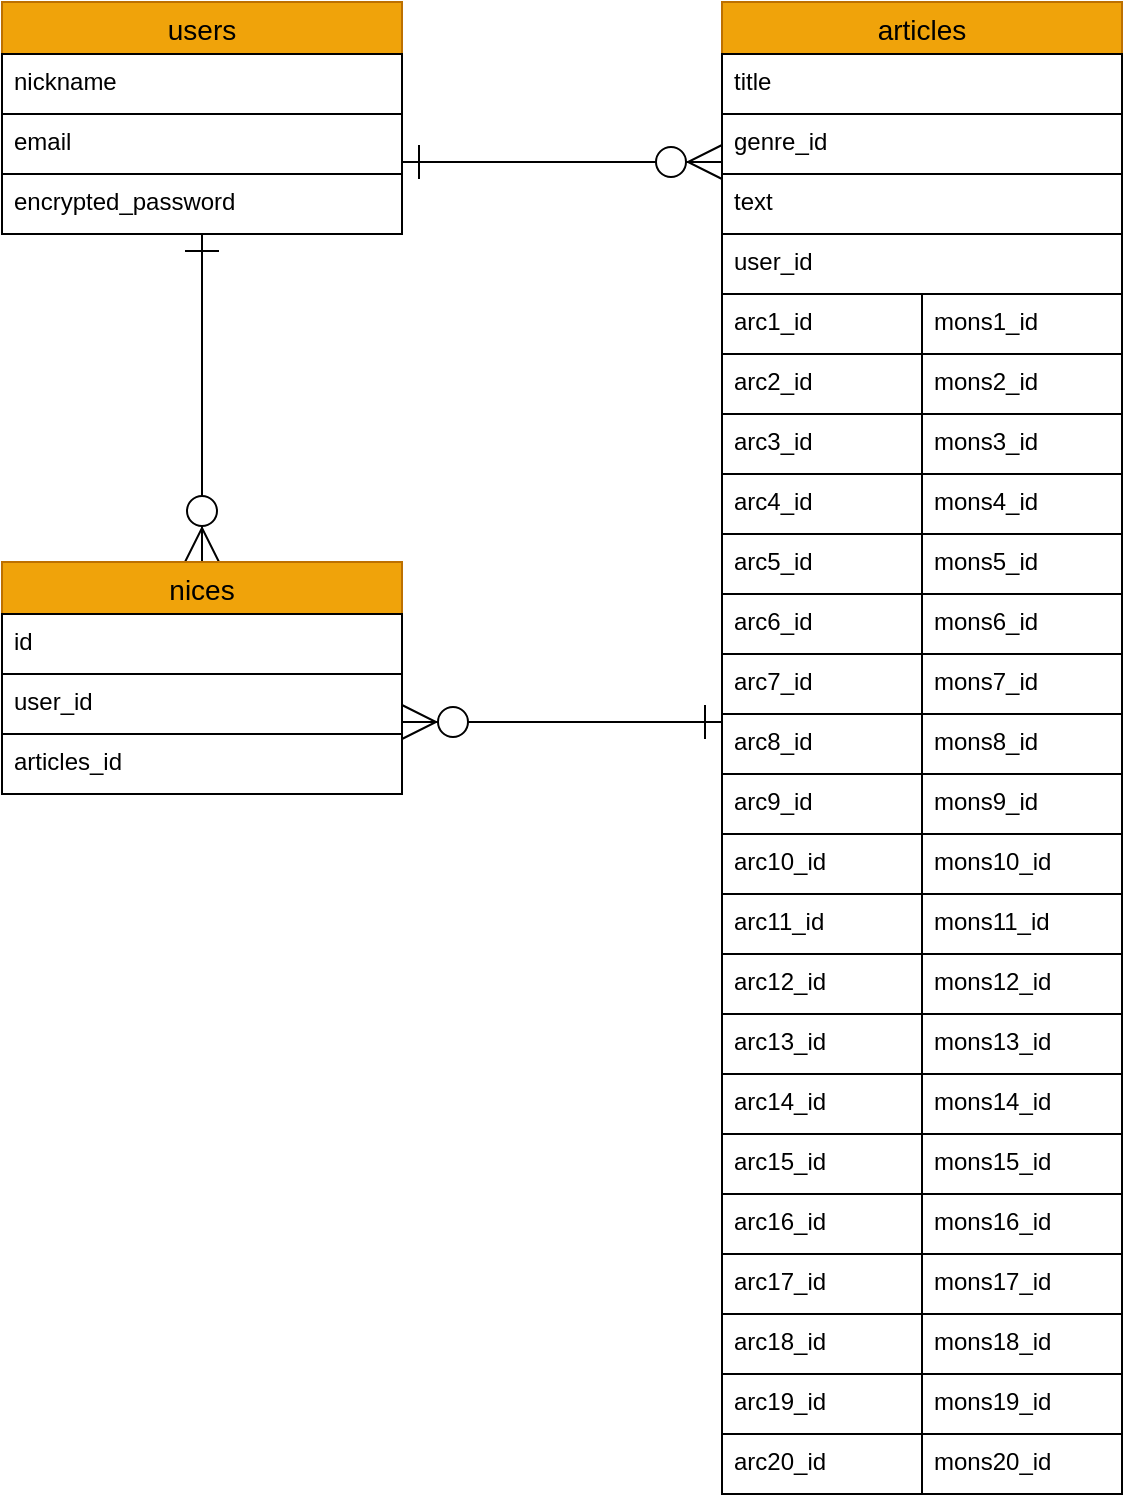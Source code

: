 <mxfile>
    <diagram id="FhUmpJHps8JGgpjM5Ddk" name="ページ1">
        <mxGraphModel dx="680" dy="552" grid="0" gridSize="10" guides="1" tooltips="1" connect="0" arrows="0" fold="1" page="1" pageScale="1" pageWidth="827" pageHeight="1169" background="#ffffff" math="0" shadow="0">
            <root>
                <mxCell id="0"/>
                <mxCell id="1" parent="0"/>
                <mxCell id="2" value="users" style="swimlane;fontStyle=0;childLayout=stackLayout;horizontal=1;startSize=26;horizontalStack=0;resizeParent=1;resizeParentMax=0;resizeLast=0;collapsible=1;marginBottom=0;align=center;fontSize=14;fontColor=#000000;strokeColor=#BD7000;fillColor=#f0a30a;" parent="1" vertex="1">
                    <mxGeometry x="40" y="40" width="200" height="116" as="geometry">
                        <mxRectangle x="40" y="80" width="50" height="26" as="alternateBounds"/>
                    </mxGeometry>
                </mxCell>
                <mxCell id="3" value="nickname" style="text;spacingLeft=4;spacingRight=4;overflow=hidden;rotatable=0;points=[[0,0.5],[1,0.5]];portConstraint=eastwest;fontSize=12;fontColor=#000000;strokeColor=#000000;" parent="2" vertex="1">
                    <mxGeometry y="26" width="200" height="30" as="geometry"/>
                </mxCell>
                <mxCell id="4" value="email" style="text;spacingLeft=4;spacingRight=4;overflow=hidden;rotatable=0;points=[[0,0.5],[1,0.5]];portConstraint=eastwest;fontSize=12;fontColor=#000000;strokeColor=#000000;" parent="2" vertex="1">
                    <mxGeometry y="56" width="200" height="30" as="geometry"/>
                </mxCell>
                <mxCell id="5" value="encrypted_password" style="text;spacingLeft=4;spacingRight=4;overflow=hidden;rotatable=0;points=[[0,0.5],[1,0.5]];portConstraint=eastwest;fontSize=12;fontColor=#000000;strokeColor=#000000;" parent="2" vertex="1">
                    <mxGeometry y="86" width="200" height="30" as="geometry"/>
                </mxCell>
                <mxCell id="11" value="articles" style="swimlane;fontStyle=0;childLayout=stackLayout;horizontal=1;startSize=26;horizontalStack=0;resizeParent=1;resizeParentMax=0;resizeLast=0;collapsible=1;marginBottom=0;align=center;fontSize=14;strokeColor=#BD7000;fillColor=#f0a30a;fontColor=#000000;" parent="1" vertex="1">
                    <mxGeometry x="400" y="40" width="200" height="146" as="geometry">
                        <mxRectangle x="40" y="80" width="50" height="26" as="alternateBounds"/>
                    </mxGeometry>
                </mxCell>
                <mxCell id="12" value="title" style="text;spacingLeft=4;spacingRight=4;overflow=hidden;rotatable=0;points=[[0,0.5],[1,0.5]];portConstraint=eastwest;fontSize=12;fontColor=#000000;strokeColor=#000000;" parent="11" vertex="1">
                    <mxGeometry y="26" width="200" height="30" as="geometry"/>
                </mxCell>
                <mxCell id="13" value="genre_id" style="text;spacingLeft=4;spacingRight=4;overflow=hidden;rotatable=0;points=[[0,0.5],[1,0.5]];portConstraint=eastwest;fontSize=12;fontColor=#000000;strokeColor=#000000;" parent="11" vertex="1">
                    <mxGeometry y="56" width="200" height="30" as="geometry"/>
                </mxCell>
                <mxCell id="14" value="text" style="text;spacingLeft=4;spacingRight=4;overflow=hidden;rotatable=0;points=[[0,0.5],[1,0.5]];portConstraint=eastwest;fontSize=12;fontColor=#000000;strokeColor=#000000;" parent="11" vertex="1">
                    <mxGeometry y="86" width="200" height="30" as="geometry"/>
                </mxCell>
                <mxCell id="18" value="user_id" style="text;spacingLeft=4;spacingRight=4;overflow=hidden;rotatable=0;points=[[0,0.5],[1,0.5]];portConstraint=eastwest;fontSize=12;fontColor=#000000;strokeColor=#000000;" parent="11" vertex="1">
                    <mxGeometry y="116" width="200" height="30" as="geometry"/>
                </mxCell>
                <mxCell id="30" style="edgeStyle=orthogonalEdgeStyle;rounded=0;orthogonalLoop=1;jettySize=auto;html=1;endArrow=ERzeroToMany;endFill=1;endSize=15;startArrow=ERone;startFill=0;startSize=15;fontColor=#000000;strokeColor=#000000;" parent="1" edge="1">
                    <mxGeometry relative="1" as="geometry">
                        <mxPoint x="240" y="120" as="sourcePoint"/>
                        <mxPoint x="400" y="120" as="targetPoint"/>
                    </mxGeometry>
                </mxCell>
                <mxCell id="106" value="" style="swimlane;fontStyle=0;childLayout=stackLayout;horizontal=1;startSize=0;horizontalStack=0;resizeParent=1;resizeParentMax=0;resizeLast=0;collapsible=1;marginBottom=0;align=center;fontSize=14;fontColor=#000000;strokeColor=#000000;" parent="1" vertex="1">
                    <mxGeometry x="400" y="186" width="100" height="600" as="geometry"/>
                </mxCell>
                <mxCell id="107" value="arc1_id" style="text;spacingLeft=4;spacingRight=4;overflow=hidden;rotatable=0;points=[[0,0.5],[1,0.5]];portConstraint=eastwest;fontSize=12;fontColor=#000000;strokeColor=#000000;" parent="106" vertex="1">
                    <mxGeometry width="100" height="30" as="geometry"/>
                </mxCell>
                <mxCell id="108" value="arc2_id" style="text;spacingLeft=4;spacingRight=4;overflow=hidden;rotatable=0;points=[[0,0.5],[1,0.5]];portConstraint=eastwest;fontSize=12;fontColor=#000000;strokeColor=#000000;" parent="106" vertex="1">
                    <mxGeometry y="30" width="100" height="30" as="geometry"/>
                </mxCell>
                <mxCell id="109" value="arc3_id" style="text;spacingLeft=4;spacingRight=4;overflow=hidden;rotatable=0;points=[[0,0.5],[1,0.5]];portConstraint=eastwest;fontSize=12;fontColor=#000000;strokeColor=#000000;" parent="106" vertex="1">
                    <mxGeometry y="60" width="100" height="30" as="geometry"/>
                </mxCell>
                <mxCell id="110" value="arc4_id" style="text;spacingLeft=4;spacingRight=4;overflow=hidden;rotatable=0;points=[[0,0.5],[1,0.5]];portConstraint=eastwest;fontSize=12;fontColor=#000000;strokeColor=#000000;" parent="106" vertex="1">
                    <mxGeometry y="90" width="100" height="30" as="geometry"/>
                </mxCell>
                <mxCell id="112" value="arc5_id" style="text;spacingLeft=4;spacingRight=4;overflow=hidden;rotatable=0;points=[[0,0.5],[1,0.5]];portConstraint=eastwest;fontSize=12;fontColor=#000000;strokeColor=#000000;" parent="106" vertex="1">
                    <mxGeometry y="120" width="100" height="30" as="geometry"/>
                </mxCell>
                <mxCell id="113" value="arc6_id" style="text;spacingLeft=4;spacingRight=4;overflow=hidden;rotatable=0;points=[[0,0.5],[1,0.5]];portConstraint=eastwest;fontSize=12;fontColor=#000000;strokeColor=#000000;" parent="106" vertex="1">
                    <mxGeometry y="150" width="100" height="30" as="geometry"/>
                </mxCell>
                <mxCell id="114" value="arc7_id" style="text;spacingLeft=4;spacingRight=4;overflow=hidden;rotatable=0;points=[[0,0.5],[1,0.5]];portConstraint=eastwest;fontSize=12;fontColor=#000000;strokeColor=#000000;" parent="106" vertex="1">
                    <mxGeometry y="180" width="100" height="30" as="geometry"/>
                </mxCell>
                <mxCell id="115" value="arc8_id" style="text;spacingLeft=4;spacingRight=4;overflow=hidden;rotatable=0;points=[[0,0.5],[1,0.5]];portConstraint=eastwest;fontSize=12;fontColor=#000000;strokeColor=#000000;" parent="106" vertex="1">
                    <mxGeometry y="210" width="100" height="30" as="geometry"/>
                </mxCell>
                <mxCell id="116" value="arc9_id" style="text;spacingLeft=4;spacingRight=4;overflow=hidden;rotatable=0;points=[[0,0.5],[1,0.5]];portConstraint=eastwest;fontSize=12;fontColor=#000000;strokeColor=#000000;" parent="106" vertex="1">
                    <mxGeometry y="240" width="100" height="30" as="geometry"/>
                </mxCell>
                <mxCell id="117" value="arc10_id" style="text;spacingLeft=4;spacingRight=4;overflow=hidden;rotatable=0;points=[[0,0.5],[1,0.5]];portConstraint=eastwest;fontSize=12;fontColor=#000000;strokeColor=#000000;" parent="106" vertex="1">
                    <mxGeometry y="270" width="100" height="30" as="geometry"/>
                </mxCell>
                <mxCell id="118" value="arc11_id" style="text;spacingLeft=4;spacingRight=4;overflow=hidden;rotatable=0;points=[[0,0.5],[1,0.5]];portConstraint=eastwest;fontSize=12;fontColor=#000000;strokeColor=#000000;" parent="106" vertex="1">
                    <mxGeometry y="300" width="100" height="30" as="geometry"/>
                </mxCell>
                <mxCell id="119" value="arc12_id" style="text;spacingLeft=4;spacingRight=4;overflow=hidden;rotatable=0;points=[[0,0.5],[1,0.5]];portConstraint=eastwest;fontSize=12;fontColor=#000000;strokeColor=#000000;" parent="106" vertex="1">
                    <mxGeometry y="330" width="100" height="30" as="geometry"/>
                </mxCell>
                <mxCell id="120" value="arc13_id" style="text;spacingLeft=4;spacingRight=4;overflow=hidden;rotatable=0;points=[[0,0.5],[1,0.5]];portConstraint=eastwest;fontSize=12;fontColor=#000000;strokeColor=#000000;" parent="106" vertex="1">
                    <mxGeometry y="360" width="100" height="30" as="geometry"/>
                </mxCell>
                <mxCell id="121" value="arc14_id" style="text;spacingLeft=4;spacingRight=4;overflow=hidden;rotatable=0;points=[[0,0.5],[1,0.5]];portConstraint=eastwest;fontSize=12;fontColor=#000000;strokeColor=#000000;" parent="106" vertex="1">
                    <mxGeometry y="390" width="100" height="30" as="geometry"/>
                </mxCell>
                <mxCell id="122" value="arc15_id" style="text;spacingLeft=4;spacingRight=4;overflow=hidden;rotatable=0;points=[[0,0.5],[1,0.5]];portConstraint=eastwest;fontSize=12;fontColor=#000000;strokeColor=#000000;" parent="106" vertex="1">
                    <mxGeometry y="420" width="100" height="30" as="geometry"/>
                </mxCell>
                <mxCell id="123" value="arc16_id" style="text;spacingLeft=4;spacingRight=4;overflow=hidden;rotatable=0;points=[[0,0.5],[1,0.5]];portConstraint=eastwest;fontSize=12;fontColor=#000000;strokeColor=#000000;" parent="106" vertex="1">
                    <mxGeometry y="450" width="100" height="30" as="geometry"/>
                </mxCell>
                <mxCell id="124" value="arc17_id" style="text;spacingLeft=4;spacingRight=4;overflow=hidden;rotatable=0;points=[[0,0.5],[1,0.5]];portConstraint=eastwest;fontSize=12;fontColor=#000000;strokeColor=#000000;" parent="106" vertex="1">
                    <mxGeometry y="480" width="100" height="30" as="geometry"/>
                </mxCell>
                <mxCell id="125" value="arc18_id" style="text;spacingLeft=4;spacingRight=4;overflow=hidden;rotatable=0;points=[[0,0.5],[1,0.5]];portConstraint=eastwest;fontSize=12;fontColor=#000000;strokeColor=#000000;" parent="106" vertex="1">
                    <mxGeometry y="510" width="100" height="30" as="geometry"/>
                </mxCell>
                <mxCell id="126" value="arc19_id" style="text;spacingLeft=4;spacingRight=4;overflow=hidden;rotatable=0;points=[[0,0.5],[1,0.5]];portConstraint=eastwest;fontSize=12;fontColor=#000000;strokeColor=#000000;" parent="106" vertex="1">
                    <mxGeometry y="540" width="100" height="30" as="geometry"/>
                </mxCell>
                <mxCell id="127" value="arc20_id" style="text;spacingLeft=4;spacingRight=4;overflow=hidden;rotatable=0;points=[[0,0.5],[1,0.5]];portConstraint=eastwest;fontSize=12;fontColor=#000000;strokeColor=#000000;" parent="106" vertex="1">
                    <mxGeometry y="570" width="100" height="30" as="geometry"/>
                </mxCell>
                <mxCell id="128" value="" style="swimlane;fontStyle=0;childLayout=stackLayout;horizontal=1;startSize=0;horizontalStack=0;resizeParent=1;resizeParentMax=0;resizeLast=0;collapsible=1;marginBottom=0;align=center;fontSize=14;fontColor=#000000;strokeColor=#000000;" parent="1" vertex="1">
                    <mxGeometry x="500" y="186" width="100" height="600" as="geometry"/>
                </mxCell>
                <mxCell id="129" value="mons1_id" style="text;spacingLeft=4;spacingRight=4;overflow=hidden;rotatable=0;points=[[0,0.5],[1,0.5]];portConstraint=eastwest;fontSize=12;fontColor=#000000;strokeColor=#000000;" parent="128" vertex="1">
                    <mxGeometry width="100" height="30" as="geometry"/>
                </mxCell>
                <mxCell id="130" value="mons2_id" style="text;spacingLeft=4;spacingRight=4;overflow=hidden;rotatable=0;points=[[0,0.5],[1,0.5]];portConstraint=eastwest;fontSize=12;fontColor=#000000;strokeColor=#000000;" parent="128" vertex="1">
                    <mxGeometry y="30" width="100" height="30" as="geometry"/>
                </mxCell>
                <mxCell id="131" value="mons3_id" style="text;spacingLeft=4;spacingRight=4;overflow=hidden;rotatable=0;points=[[0,0.5],[1,0.5]];portConstraint=eastwest;fontSize=12;fontColor=#000000;strokeColor=#000000;" parent="128" vertex="1">
                    <mxGeometry y="60" width="100" height="30" as="geometry"/>
                </mxCell>
                <mxCell id="132" value="mons4_id" style="text;spacingLeft=4;spacingRight=4;overflow=hidden;rotatable=0;points=[[0,0.5],[1,0.5]];portConstraint=eastwest;fontSize=12;fontColor=#000000;strokeColor=#000000;" parent="128" vertex="1">
                    <mxGeometry y="90" width="100" height="30" as="geometry"/>
                </mxCell>
                <mxCell id="133" value="mons5_id" style="text;spacingLeft=4;spacingRight=4;overflow=hidden;rotatable=0;points=[[0,0.5],[1,0.5]];portConstraint=eastwest;fontSize=12;fontColor=#000000;strokeColor=#000000;" parent="128" vertex="1">
                    <mxGeometry y="120" width="100" height="30" as="geometry"/>
                </mxCell>
                <mxCell id="134" value="mons6_id" style="text;spacingLeft=4;spacingRight=4;overflow=hidden;rotatable=0;points=[[0,0.5],[1,0.5]];portConstraint=eastwest;fontSize=12;fontColor=#000000;strokeColor=#000000;" parent="128" vertex="1">
                    <mxGeometry y="150" width="100" height="30" as="geometry"/>
                </mxCell>
                <mxCell id="135" value="mons7_id" style="text;spacingLeft=4;spacingRight=4;overflow=hidden;rotatable=0;points=[[0,0.5],[1,0.5]];portConstraint=eastwest;fontSize=12;fontColor=#000000;strokeColor=#000000;" parent="128" vertex="1">
                    <mxGeometry y="180" width="100" height="30" as="geometry"/>
                </mxCell>
                <mxCell id="136" value="mons8_id" style="text;spacingLeft=4;spacingRight=4;overflow=hidden;rotatable=0;points=[[0,0.5],[1,0.5]];portConstraint=eastwest;fontSize=12;fontColor=#000000;strokeColor=#000000;" parent="128" vertex="1">
                    <mxGeometry y="210" width="100" height="30" as="geometry"/>
                </mxCell>
                <mxCell id="137" value="mons9_id" style="text;spacingLeft=4;spacingRight=4;overflow=hidden;rotatable=0;points=[[0,0.5],[1,0.5]];portConstraint=eastwest;fontSize=12;fontColor=#000000;strokeColor=#000000;" parent="128" vertex="1">
                    <mxGeometry y="240" width="100" height="30" as="geometry"/>
                </mxCell>
                <mxCell id="138" value="mons10_id" style="text;spacingLeft=4;spacingRight=4;overflow=hidden;rotatable=0;points=[[0,0.5],[1,0.5]];portConstraint=eastwest;fontSize=12;fontColor=#000000;strokeColor=#000000;" parent="128" vertex="1">
                    <mxGeometry y="270" width="100" height="30" as="geometry"/>
                </mxCell>
                <mxCell id="139" value="mons11_id" style="text;spacingLeft=4;spacingRight=4;overflow=hidden;rotatable=0;points=[[0,0.5],[1,0.5]];portConstraint=eastwest;fontSize=12;fontColor=#000000;strokeColor=#000000;" parent="128" vertex="1">
                    <mxGeometry y="300" width="100" height="30" as="geometry"/>
                </mxCell>
                <mxCell id="140" value="mons12_id" style="text;spacingLeft=4;spacingRight=4;overflow=hidden;rotatable=0;points=[[0,0.5],[1,0.5]];portConstraint=eastwest;fontSize=12;fontColor=#000000;strokeColor=#000000;" parent="128" vertex="1">
                    <mxGeometry y="330" width="100" height="30" as="geometry"/>
                </mxCell>
                <mxCell id="141" value="mons13_id" style="text;spacingLeft=4;spacingRight=4;overflow=hidden;rotatable=0;points=[[0,0.5],[1,0.5]];portConstraint=eastwest;fontSize=12;fontColor=#000000;strokeColor=#000000;" parent="128" vertex="1">
                    <mxGeometry y="360" width="100" height="30" as="geometry"/>
                </mxCell>
                <mxCell id="142" value="mons14_id" style="text;spacingLeft=4;spacingRight=4;overflow=hidden;rotatable=0;points=[[0,0.5],[1,0.5]];portConstraint=eastwest;fontSize=12;fontColor=#000000;strokeColor=#000000;" parent="128" vertex="1">
                    <mxGeometry y="390" width="100" height="30" as="geometry"/>
                </mxCell>
                <mxCell id="143" value="mons15_id" style="text;spacingLeft=4;spacingRight=4;overflow=hidden;rotatable=0;points=[[0,0.5],[1,0.5]];portConstraint=eastwest;fontSize=12;fontColor=#000000;strokeColor=#000000;" parent="128" vertex="1">
                    <mxGeometry y="420" width="100" height="30" as="geometry"/>
                </mxCell>
                <mxCell id="144" value="mons16_id" style="text;spacingLeft=4;spacingRight=4;overflow=hidden;rotatable=0;points=[[0,0.5],[1,0.5]];portConstraint=eastwest;fontSize=12;fontColor=#000000;strokeColor=#000000;" parent="128" vertex="1">
                    <mxGeometry y="450" width="100" height="30" as="geometry"/>
                </mxCell>
                <mxCell id="145" value="mons17_id" style="text;spacingLeft=4;spacingRight=4;overflow=hidden;rotatable=0;points=[[0,0.5],[1,0.5]];portConstraint=eastwest;fontSize=12;fontColor=#000000;strokeColor=#000000;" parent="128" vertex="1">
                    <mxGeometry y="480" width="100" height="30" as="geometry"/>
                </mxCell>
                <mxCell id="146" value="mons18_id" style="text;spacingLeft=4;spacingRight=4;overflow=hidden;rotatable=0;points=[[0,0.5],[1,0.5]];portConstraint=eastwest;fontSize=12;fontColor=#000000;strokeColor=#000000;" parent="128" vertex="1">
                    <mxGeometry y="510" width="100" height="30" as="geometry"/>
                </mxCell>
                <mxCell id="147" value="mons19_id" style="text;spacingLeft=4;spacingRight=4;overflow=hidden;rotatable=0;points=[[0,0.5],[1,0.5]];portConstraint=eastwest;fontSize=12;fontColor=#000000;strokeColor=#000000;" parent="128" vertex="1">
                    <mxGeometry y="540" width="100" height="30" as="geometry"/>
                </mxCell>
                <mxCell id="148" value="mons20_id" style="text;spacingLeft=4;spacingRight=4;overflow=hidden;rotatable=0;points=[[0,0.5],[1,0.5]];portConstraint=eastwest;fontSize=12;fontColor=#000000;strokeColor=#000000;" parent="128" vertex="1">
                    <mxGeometry y="570" width="100" height="30" as="geometry"/>
                </mxCell>
                <mxCell id="154" style="edgeStyle=orthogonalEdgeStyle;rounded=0;orthogonalLoop=1;jettySize=auto;html=1;exitX=0.5;exitY=0;exitDx=0;exitDy=0;startArrow=ERzeroToMany;startFill=1;endArrow=ERone;endFill=0;strokeWidth=1;endSize=15;startSize=15;fontColor=#000000;strokeColor=#000000;" parent="1" source="149" target="2" edge="1">
                    <mxGeometry relative="1" as="geometry"/>
                </mxCell>
                <mxCell id="149" value="nices" style="swimlane;fontStyle=0;childLayout=stackLayout;horizontal=1;startSize=26;horizontalStack=0;resizeParent=1;resizeParentMax=0;resizeLast=0;collapsible=1;marginBottom=0;align=center;fontSize=14;fontColor=#000000;strokeColor=#BD7000;fillColor=#f0a30a;" parent="1" vertex="1">
                    <mxGeometry x="40" y="320" width="200" height="116" as="geometry">
                        <mxRectangle x="40" y="80" width="50" height="26" as="alternateBounds"/>
                    </mxGeometry>
                </mxCell>
                <mxCell id="150" value="id" style="text;spacingLeft=4;spacingRight=4;overflow=hidden;rotatable=0;points=[[0,0.5],[1,0.5]];portConstraint=eastwest;fontSize=12;fontColor=#000000;strokeColor=#000000;" parent="149" vertex="1">
                    <mxGeometry y="26" width="200" height="30" as="geometry"/>
                </mxCell>
                <mxCell id="151" value="user_id" style="text;spacingLeft=4;spacingRight=4;overflow=hidden;rotatable=0;points=[[0,0.5],[1,0.5]];portConstraint=eastwest;fontSize=12;fontColor=#000000;strokeColor=#000000;" parent="149" vertex="1">
                    <mxGeometry y="56" width="200" height="30" as="geometry"/>
                </mxCell>
                <mxCell id="152" value="articles_id" style="text;spacingLeft=4;spacingRight=4;overflow=hidden;rotatable=0;points=[[0,0.5],[1,0.5]];portConstraint=eastwest;fontSize=12;fontColor=#000000;strokeColor=#000000;" parent="149" vertex="1">
                    <mxGeometry y="86" width="200" height="30" as="geometry"/>
                </mxCell>
                <mxCell id="153" style="edgeStyle=orthogonalEdgeStyle;rounded=0;orthogonalLoop=1;jettySize=auto;html=1;endArrow=ERone;endFill=0;endSize=15;startArrow=ERzeroToMany;startFill=1;startSize=15;fontColor=#000000;strokeColor=#000000;" parent="1" edge="1">
                    <mxGeometry relative="1" as="geometry">
                        <mxPoint x="240" y="400" as="sourcePoint"/>
                        <mxPoint x="400" y="400" as="targetPoint"/>
                    </mxGeometry>
                </mxCell>
            </root>
        </mxGraphModel>
    </diagram>
</mxfile>